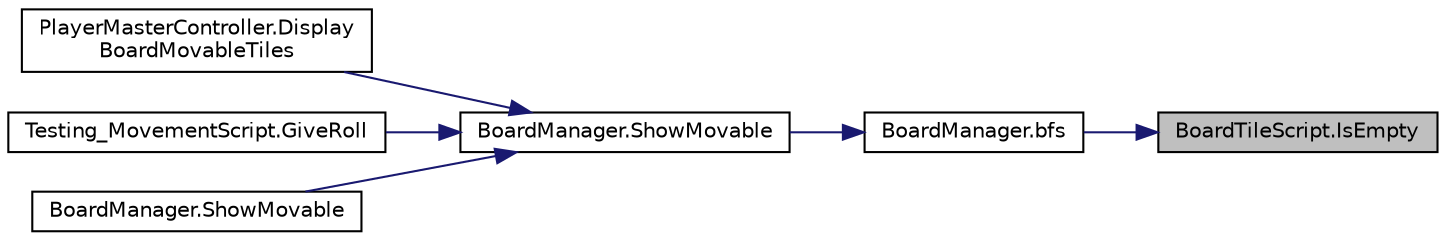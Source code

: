 digraph "BoardTileScript.IsEmpty"
{
 // LATEX_PDF_SIZE
  edge [fontname="Helvetica",fontsize="10",labelfontname="Helvetica",labelfontsize="10"];
  node [fontname="Helvetica",fontsize="10",shape=record];
  rankdir="RL";
  Node1 [label="BoardTileScript.IsEmpty",height=0.2,width=0.4,color="black", fillcolor="grey75", style="filled", fontcolor="black",tooltip="check if tile is empty"];
  Node1 -> Node2 [dir="back",color="midnightblue",fontsize="10",style="solid",fontname="Helvetica"];
  Node2 [label="BoardManager.bfs",height=0.2,width=0.4,color="black", fillcolor="white", style="filled",URL="$class_board_manager.html#a1ea52b667d1dd7ca6b4fa956a19ee26d",tooltip="perform bfs search for the tiles"];
  Node2 -> Node3 [dir="back",color="midnightblue",fontsize="10",style="solid",fontname="Helvetica"];
  Node3 [label="BoardManager.ShowMovable",height=0.2,width=0.4,color="black", fillcolor="white", style="filled",URL="$class_board_manager.html#ad6679de327b4f4b736f06d0d549b72a0",tooltip="mark and showwhich tile the player can move to"];
  Node3 -> Node4 [dir="back",color="midnightblue",fontsize="10",style="solid",fontname="Helvetica"];
  Node4 [label="PlayerMasterController.Display\lBoardMovableTiles",height=0.2,width=0.4,color="black", fillcolor="white", style="filled",URL="$class_player_master_controller.html#ac150dd296b7ff1b7b5a856cbdf5af8bf",tooltip="calls the boardManager to display all the tiles that it can move to according to the range of it's mo..."];
  Node3 -> Node5 [dir="back",color="midnightblue",fontsize="10",style="solid",fontname="Helvetica"];
  Node5 [label="Testing_MovementScript.GiveRoll",height=0.2,width=0.4,color="black", fillcolor="white", style="filled",URL="$class_testing___movement_script.html#a8bd90f3857ba3610ef23e0a5d7e4879a",tooltip="give a select value for the player roll"];
  Node3 -> Node6 [dir="back",color="midnightblue",fontsize="10",style="solid",fontname="Helvetica"];
  Node6 [label="BoardManager.ShowMovable",height=0.2,width=0.4,color="black", fillcolor="white", style="filled",URL="$class_board_manager.html#a7607382dac3371733cee2f30a8ba6f25",tooltip=" "];
}
